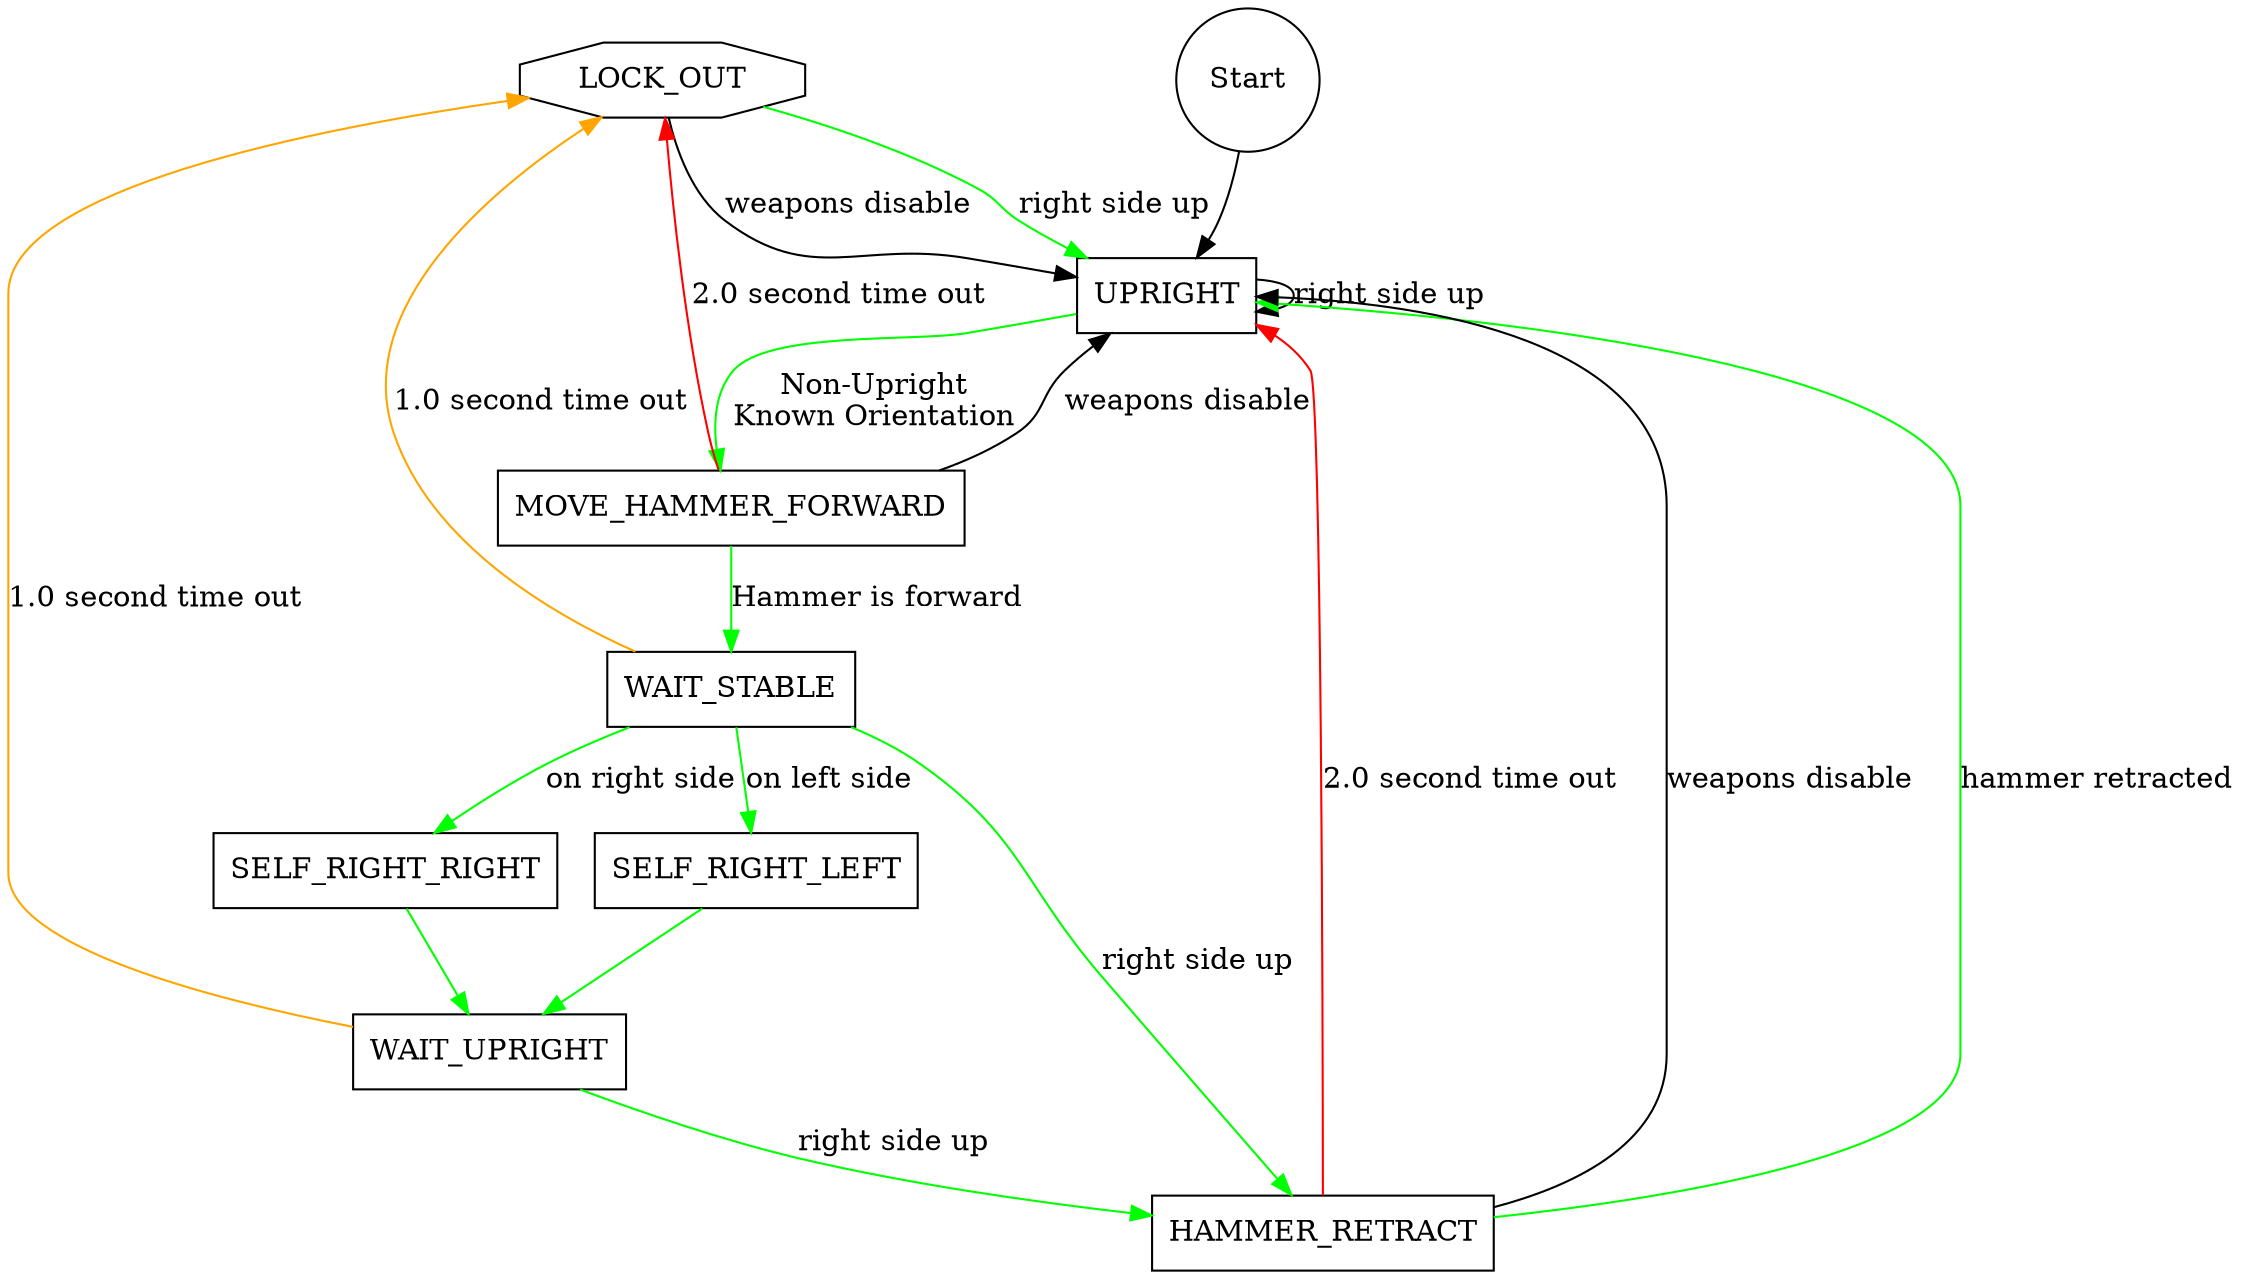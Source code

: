 digraph SelfRight {
// UPRIGHT MOVE_HAMMER_FORWARD WAIT_STABLE SELF_RIGHT_LEFT
// SELF_RIGHT_RIGHT WAIT_UPRIGHT HAMMER_RETRACT
node [shape="box"];
LOCK_OUT [shape="octagon"];

Start [shape="circle"];
Start -> UPRIGHT;

UPRIGHT -> MOVE_HAMMER_FORWARD [label="Non-Upright\nKnown Orientation"
                                color="green"];
UPRIGHT -> UPRIGHT [label="right side up"];

MOVE_HAMMER_FORWARD -> WAIT_STABLE [label="Hammer is forward"
                                    color="green"];
MOVE_HAMMER_FORWARD -> LOCK_OUT [label="2.0 second time out",
                                 color="red"];
MOVE_HAMMER_FORWARD -> UPRIGHT [label="weapons disable"];

WAIT_STABLE -> SELF_RIGHT_LEFT [label="on left side"
                                color="green"];
WAIT_STABLE -> SELF_RIGHT_RIGHT [label="on right side"
                                 color="green"];
WAIT_STABLE -> HAMMER_RETRACT [label="right side up"
                               color="green"];
WAIT_STABLE -> LOCK_OUT [label="1.0 second time out"
                         color="orange"];

SELF_RIGHT_LEFT -> WAIT_UPRIGHT [color="green"];
SELF_RIGHT_RIGHT -> WAIT_UPRIGHT [color="green"];

WAIT_UPRIGHT -> HAMMER_RETRACT [label="right side up"
                                color="green"];
WAIT_UPRIGHT -> LOCK_OUT [label="1.0 second time out"
                          color="orange"];

HAMMER_RETRACT -> UPRIGHT [label="hammer retracted"
                           color="green"];
HAMMER_RETRACT -> UPRIGHT [label="2.0 second time out"
                           color="red"];
HAMMER_RETRACT -> UPRIGHT [label="weapons disable"];

LOCK_OUT -> UPRIGHT [label="right side up"
                     color="green"];
LOCK_OUT -> UPRIGHT [label="weapons disable"];
}
